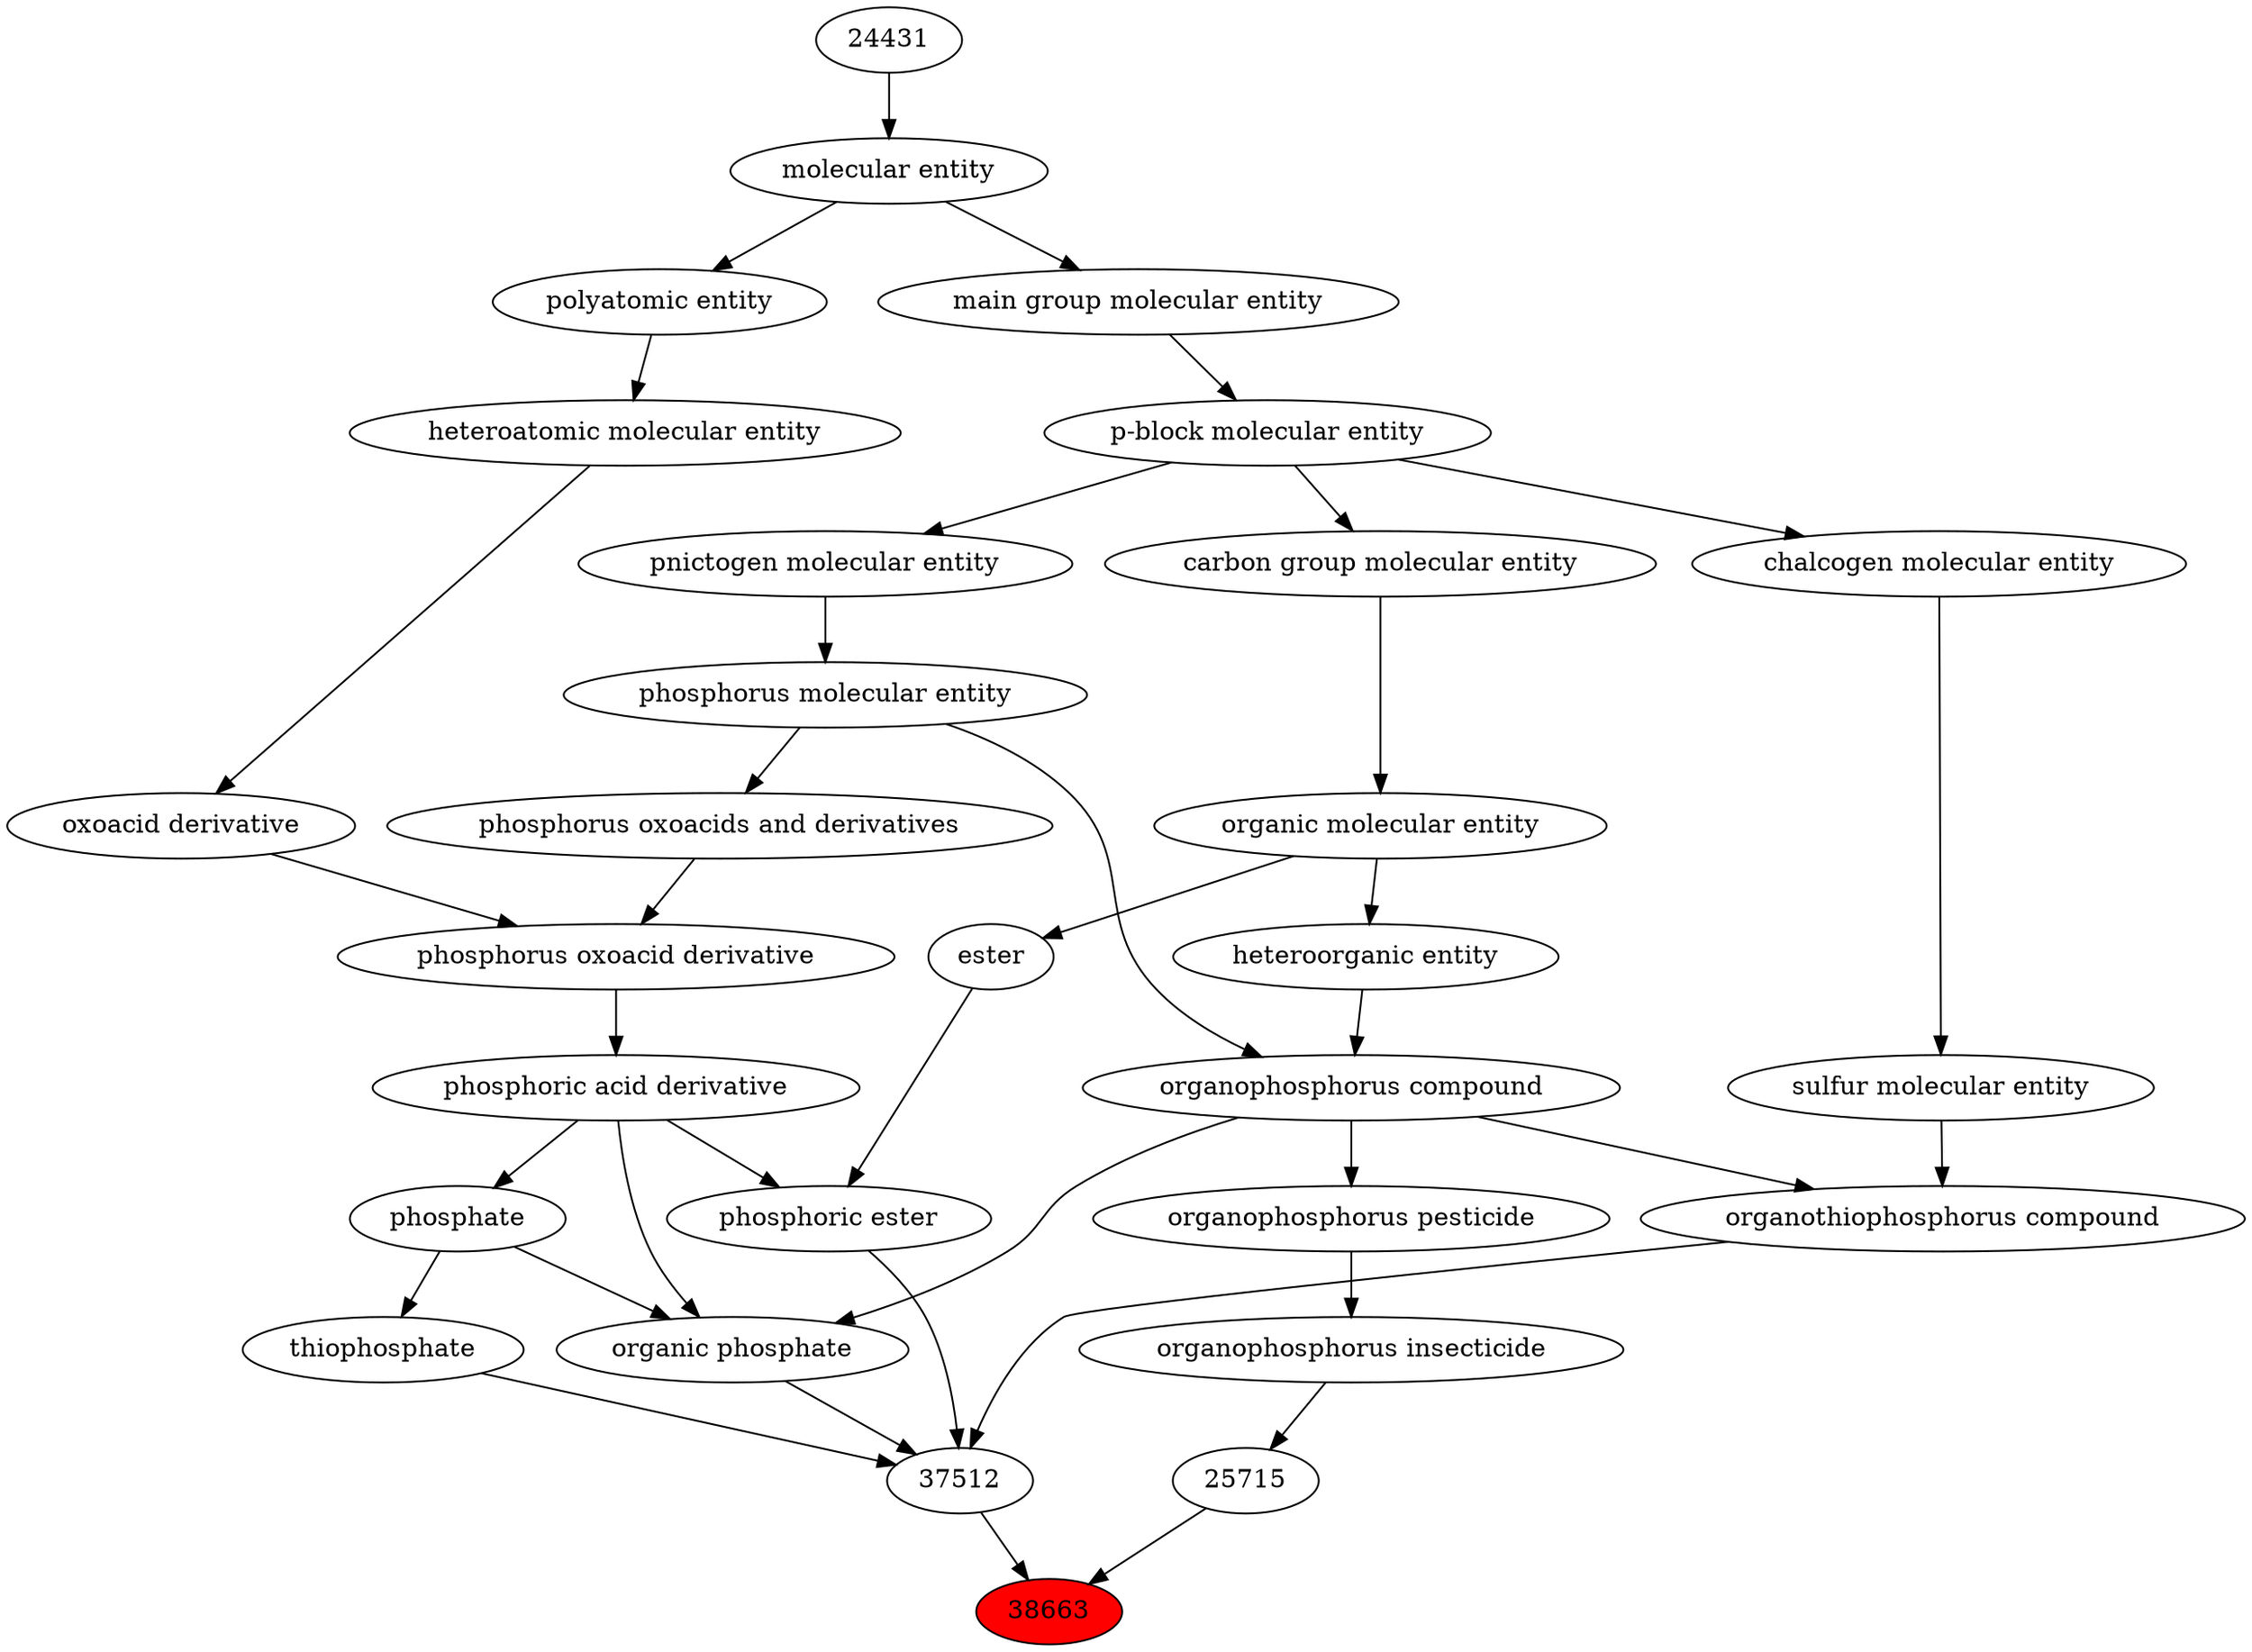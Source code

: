 digraph tree{ 
38663 [label="38663" fillcolor=red style=filled]
37512 -> 38663
25715 -> 38663
37512 [label="37512"]
37511 -> 37512
25703 -> 37512
25716 -> 37512
37734 -> 37512
25715 [label="25715"]
25711 -> 25715
37511 [label="thiophosphate"]
26020 -> 37511
25703 [label="organic phosphate"]
26079 -> 25703
25710 -> 25703
26020 -> 25703
25716 [label="organothiophosphorus compound"]
25710 -> 25716
26835 -> 25716
37734 [label="phosphoric ester"]
26079 -> 37734
35701 -> 37734
25711 [label="organophosphorus insecticide"]
39093 -> 25711
26020 [label="phosphate"]
26079 -> 26020
26079 [label="phosphoric acid derivative"]
36359 -> 26079
25710 [label="organophosphorus compound"]
33285 -> 25710
26082 -> 25710
26835 [label="sulfur molecular entity"]
33304 -> 26835
35701 [label="ester"]
50860 -> 35701
39093 [label="organophosphorus pesticide"]
25710 -> 39093
36359 [label="phosphorus oxoacid derivative"]
33241 -> 36359
36360 -> 36359
33285 [label="heteroorganic entity"]
50860 -> 33285
26082 [label="phosphorus molecular entity"]
33302 -> 26082
33304 [label="chalcogen molecular entity"]
33675 -> 33304
50860 [label="organic molecular entity"]
33582 -> 50860
33241 [label="oxoacid derivative"]
37577 -> 33241
36360 [label="phosphorus oxoacids and derivatives"]
26082 -> 36360
33302 [label="pnictogen molecular entity"]
33675 -> 33302
33675 [label="p-block molecular entity"]
33579 -> 33675
33582 [label="carbon group molecular entity"]
33675 -> 33582
37577 [label="heteroatomic molecular entity"]
36357 -> 37577
33579 [label="main group molecular entity"]
23367 -> 33579
36357 [label="polyatomic entity"]
23367 -> 36357
23367 [label="molecular entity"]
24431 -> 23367
24431 [label="24431"]
}